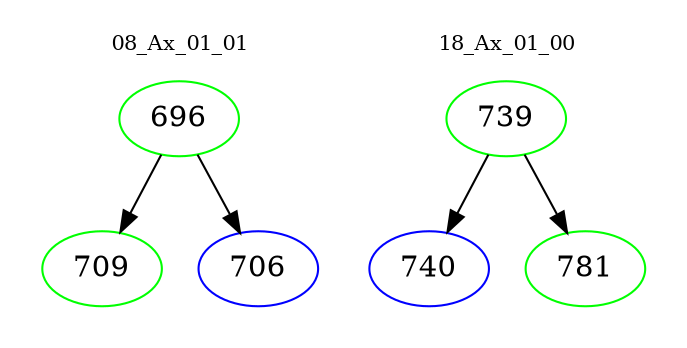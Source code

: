 digraph{
subgraph cluster_0 {
color = white
label = "08_Ax_01_01";
fontsize=10;
T0_696 [label="696", color="green"]
T0_696 -> T0_709 [color="black"]
T0_709 [label="709", color="green"]
T0_696 -> T0_706 [color="black"]
T0_706 [label="706", color="blue"]
}
subgraph cluster_1 {
color = white
label = "18_Ax_01_00";
fontsize=10;
T1_739 [label="739", color="green"]
T1_739 -> T1_740 [color="black"]
T1_740 [label="740", color="blue"]
T1_739 -> T1_781 [color="black"]
T1_781 [label="781", color="green"]
}
}
